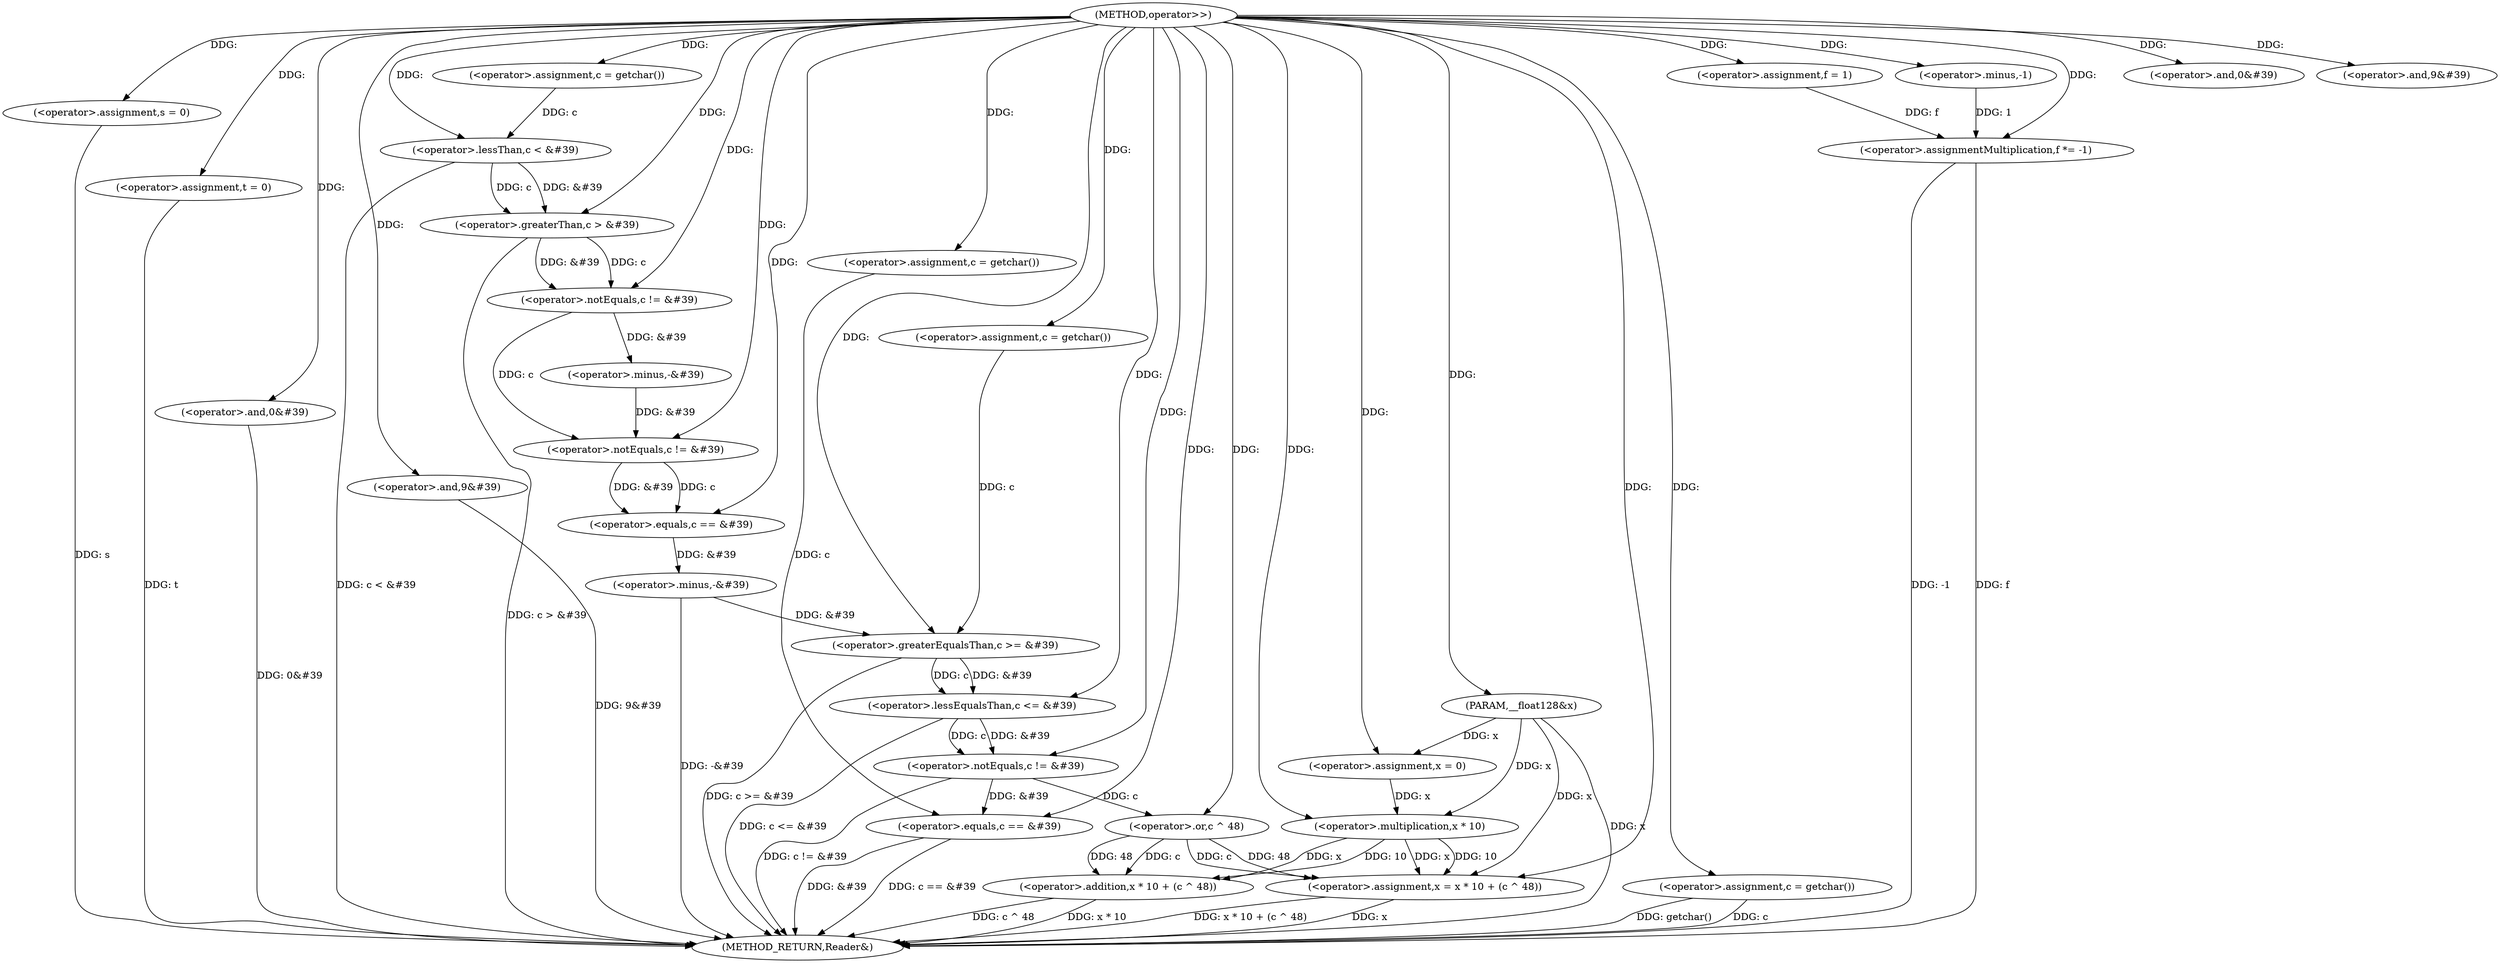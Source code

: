 digraph "operator>>" {  
"1000544" [label = "(METHOD,operator>>)" ]
"1000650" [label = "(METHOD_RETURN,Reader&)" ]
"1000545" [label = "(PARAM,__float128&x)" ]
"1000548" [label = "(<operator>.assignment,c = getchar())" ]
"1000552" [label = "(<operator>.assignment,f = 1)" ]
"1000556" [label = "(<operator>.assignment,s = 0)" ]
"1000559" [label = "(<operator>.assignment,x = 0)" ]
"1000563" [label = "(<operator>.assignment,t = 0)" ]
"1000566" [label = "(<operator>.lessThan,c < &#39)" ]
"1000570" [label = "(<operator>.and,0&#39)" ]
"1000573" [label = "(<operator>.greaterThan,c > &#39)" ]
"1000577" [label = "(<operator>.and,9&#39)" ]
"1000580" [label = "(<operator>.notEquals,c != &#39)" ]
"1000584" [label = "(<operator>.minus,-&#39)" ]
"1000587" [label = "(<operator>.notEquals,c != &#39)" ]
"1000608" [label = "(<operator>.greaterEqualsThan,c >= &#39)" ]
"1000612" [label = "(<operator>.and,0&#39)" ]
"1000615" [label = "(<operator>.lessEqualsThan,c <= &#39)" ]
"1000619" [label = "(<operator>.and,9&#39)" ]
"1000622" [label = "(<operator>.notEquals,c != &#39)" ]
"1000641" [label = "(<operator>.equals,c == &#39)" ]
"1000647" [label = "(<operator>.assignment,c = getchar())" ]
"1000594" [label = "(<operator>.equals,c == &#39)" ]
"1000598" [label = "(<operator>.minus,-&#39)" ]
"1000601" [label = "(<operator>.assignmentMultiplication,f *= -1)" ]
"1000605" [label = "(<operator>.assignment,c = getchar())" ]
"1000629" [label = "(<operator>.assignment,x = x * 10 + (c ^ 48))" ]
"1000638" [label = "(<operator>.assignment,c = getchar())" ]
"1000603" [label = "(<operator>.minus,-1)" ]
"1000631" [label = "(<operator>.addition,x * 10 + (c ^ 48))" ]
"1000632" [label = "(<operator>.multiplication,x * 10)" ]
"1000635" [label = "(<operator>.or,c ^ 48)" ]
  "1000545" -> "1000650"  [ label = "DDG: x"] 
  "1000556" -> "1000650"  [ label = "DDG: s"] 
  "1000563" -> "1000650"  [ label = "DDG: t"] 
  "1000566" -> "1000650"  [ label = "DDG: c < &#39"] 
  "1000573" -> "1000650"  [ label = "DDG: c > &#39"] 
  "1000598" -> "1000650"  [ label = "DDG: -&#39"] 
  "1000601" -> "1000650"  [ label = "DDG: f"] 
  "1000601" -> "1000650"  [ label = "DDG: -1"] 
  "1000608" -> "1000650"  [ label = "DDG: c >= &#39"] 
  "1000612" -> "1000650"  [ label = "DDG: 0&#39"] 
  "1000615" -> "1000650"  [ label = "DDG: c <= &#39"] 
  "1000619" -> "1000650"  [ label = "DDG: 9&#39"] 
  "1000622" -> "1000650"  [ label = "DDG: c != &#39"] 
  "1000629" -> "1000650"  [ label = "DDG: x"] 
  "1000631" -> "1000650"  [ label = "DDG: x * 10"] 
  "1000631" -> "1000650"  [ label = "DDG: c ^ 48"] 
  "1000629" -> "1000650"  [ label = "DDG: x * 10 + (c ^ 48)"] 
  "1000641" -> "1000650"  [ label = "DDG: &#39"] 
  "1000641" -> "1000650"  [ label = "DDG: c == &#39"] 
  "1000647" -> "1000650"  [ label = "DDG: c"] 
  "1000647" -> "1000650"  [ label = "DDG: getchar()"] 
  "1000544" -> "1000545"  [ label = "DDG: "] 
  "1000544" -> "1000548"  [ label = "DDG: "] 
  "1000544" -> "1000552"  [ label = "DDG: "] 
  "1000544" -> "1000556"  [ label = "DDG: "] 
  "1000544" -> "1000559"  [ label = "DDG: "] 
  "1000544" -> "1000563"  [ label = "DDG: "] 
  "1000544" -> "1000647"  [ label = "DDG: "] 
  "1000545" -> "1000559"  [ label = "DDG: x"] 
  "1000548" -> "1000566"  [ label = "DDG: c"] 
  "1000544" -> "1000566"  [ label = "DDG: "] 
  "1000544" -> "1000570"  [ label = "DDG: "] 
  "1000566" -> "1000573"  [ label = "DDG: c"] 
  "1000544" -> "1000573"  [ label = "DDG: "] 
  "1000566" -> "1000573"  [ label = "DDG: &#39"] 
  "1000544" -> "1000577"  [ label = "DDG: "] 
  "1000573" -> "1000580"  [ label = "DDG: c"] 
  "1000544" -> "1000580"  [ label = "DDG: "] 
  "1000573" -> "1000580"  [ label = "DDG: &#39"] 
  "1000580" -> "1000584"  [ label = "DDG: &#39"] 
  "1000580" -> "1000587"  [ label = "DDG: c"] 
  "1000544" -> "1000587"  [ label = "DDG: "] 
  "1000584" -> "1000587"  [ label = "DDG: &#39"] 
  "1000603" -> "1000601"  [ label = "DDG: 1"] 
  "1000544" -> "1000605"  [ label = "DDG: "] 
  "1000605" -> "1000608"  [ label = "DDG: c"] 
  "1000544" -> "1000608"  [ label = "DDG: "] 
  "1000598" -> "1000608"  [ label = "DDG: &#39"] 
  "1000544" -> "1000612"  [ label = "DDG: "] 
  "1000608" -> "1000615"  [ label = "DDG: c"] 
  "1000544" -> "1000615"  [ label = "DDG: "] 
  "1000608" -> "1000615"  [ label = "DDG: &#39"] 
  "1000544" -> "1000619"  [ label = "DDG: "] 
  "1000615" -> "1000622"  [ label = "DDG: c"] 
  "1000544" -> "1000622"  [ label = "DDG: "] 
  "1000615" -> "1000622"  [ label = "DDG: &#39"] 
  "1000632" -> "1000629"  [ label = "DDG: x"] 
  "1000632" -> "1000629"  [ label = "DDG: 10"] 
  "1000635" -> "1000629"  [ label = "DDG: c"] 
  "1000635" -> "1000629"  [ label = "DDG: 48"] 
  "1000544" -> "1000638"  [ label = "DDG: "] 
  "1000638" -> "1000641"  [ label = "DDG: c"] 
  "1000544" -> "1000641"  [ label = "DDG: "] 
  "1000622" -> "1000641"  [ label = "DDG: &#39"] 
  "1000587" -> "1000594"  [ label = "DDG: c"] 
  "1000544" -> "1000594"  [ label = "DDG: "] 
  "1000587" -> "1000594"  [ label = "DDG: &#39"] 
  "1000594" -> "1000598"  [ label = "DDG: &#39"] 
  "1000552" -> "1000601"  [ label = "DDG: f"] 
  "1000544" -> "1000601"  [ label = "DDG: "] 
  "1000545" -> "1000629"  [ label = "DDG: x"] 
  "1000544" -> "1000629"  [ label = "DDG: "] 
  "1000544" -> "1000603"  [ label = "DDG: "] 
  "1000632" -> "1000631"  [ label = "DDG: x"] 
  "1000632" -> "1000631"  [ label = "DDG: 10"] 
  "1000635" -> "1000631"  [ label = "DDG: c"] 
  "1000635" -> "1000631"  [ label = "DDG: 48"] 
  "1000559" -> "1000632"  [ label = "DDG: x"] 
  "1000545" -> "1000632"  [ label = "DDG: x"] 
  "1000544" -> "1000632"  [ label = "DDG: "] 
  "1000622" -> "1000635"  [ label = "DDG: c"] 
  "1000544" -> "1000635"  [ label = "DDG: "] 
}
